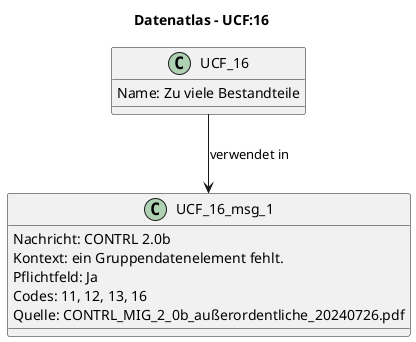 @startuml
title Datenatlas – UCF:16
class UCF_16 {
  Name: Zu viele Bestandteile
}
class UCF_16_msg_1 {
  Nachricht: CONTRL 2.0b
  Kontext: ein Gruppendatenelement fehlt.
  Pflichtfeld: Ja
  Codes: 11, 12, 13, 16
  Quelle: CONTRL_MIG_2_0b_außerordentliche_20240726.pdf
}
UCF_16 --> UCF_16_msg_1 : verwendet in
@enduml